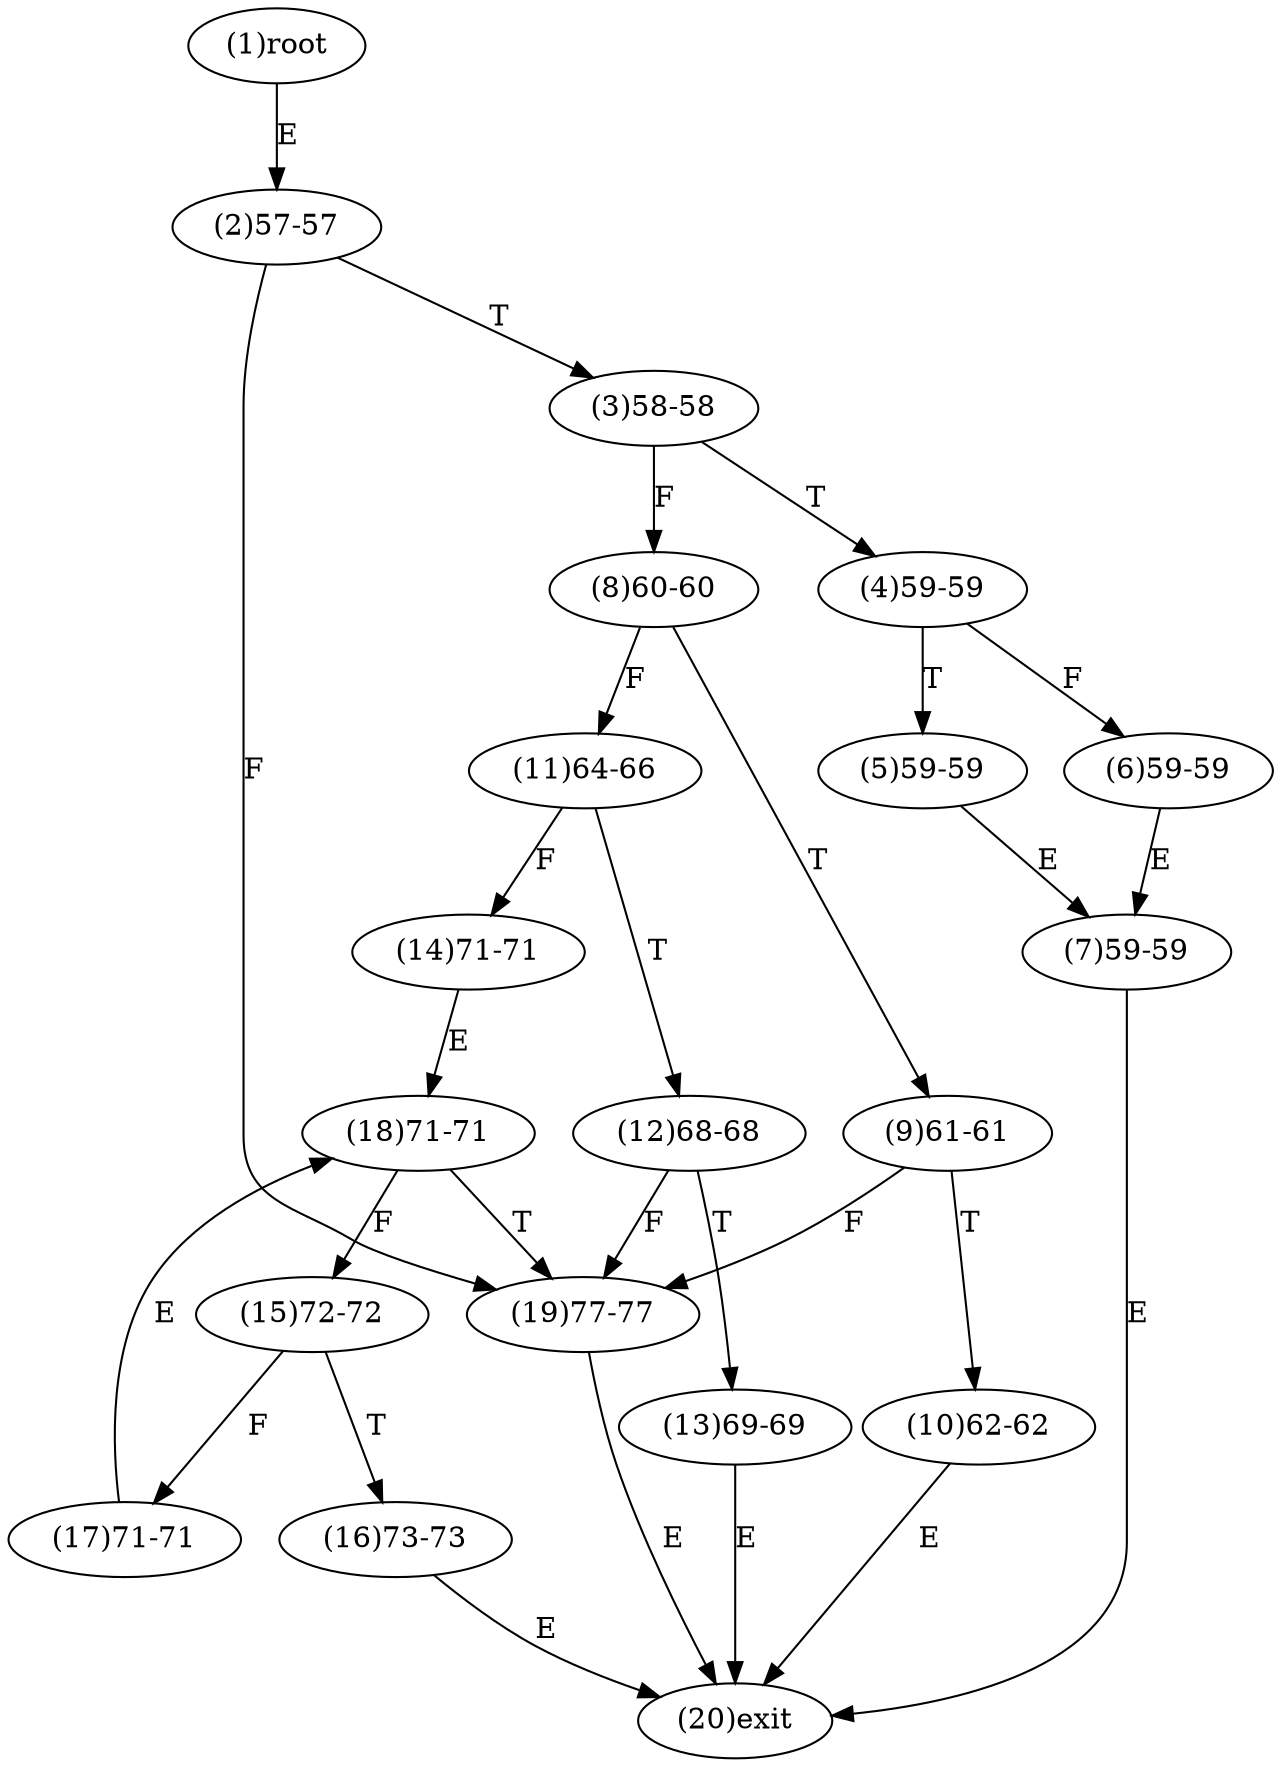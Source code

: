 digraph "" { 
1[ label="(1)root"];
2[ label="(2)57-57"];
3[ label="(3)58-58"];
4[ label="(4)59-59"];
5[ label="(5)59-59"];
6[ label="(6)59-59"];
7[ label="(7)59-59"];
8[ label="(8)60-60"];
9[ label="(9)61-61"];
10[ label="(10)62-62"];
11[ label="(11)64-66"];
12[ label="(12)68-68"];
13[ label="(13)69-69"];
14[ label="(14)71-71"];
15[ label="(15)72-72"];
17[ label="(17)71-71"];
16[ label="(16)73-73"];
19[ label="(19)77-77"];
18[ label="(18)71-71"];
20[ label="(20)exit"];
1->2[ label="E"];
2->19[ label="F"];
2->3[ label="T"];
3->8[ label="F"];
3->4[ label="T"];
4->6[ label="F"];
4->5[ label="T"];
5->7[ label="E"];
6->7[ label="E"];
7->20[ label="E"];
8->11[ label="F"];
8->9[ label="T"];
9->19[ label="F"];
9->10[ label="T"];
10->20[ label="E"];
11->14[ label="F"];
11->12[ label="T"];
12->19[ label="F"];
12->13[ label="T"];
13->20[ label="E"];
14->18[ label="E"];
15->17[ label="F"];
15->16[ label="T"];
16->20[ label="E"];
17->18[ label="E"];
18->15[ label="F"];
18->19[ label="T"];
19->20[ label="E"];
}